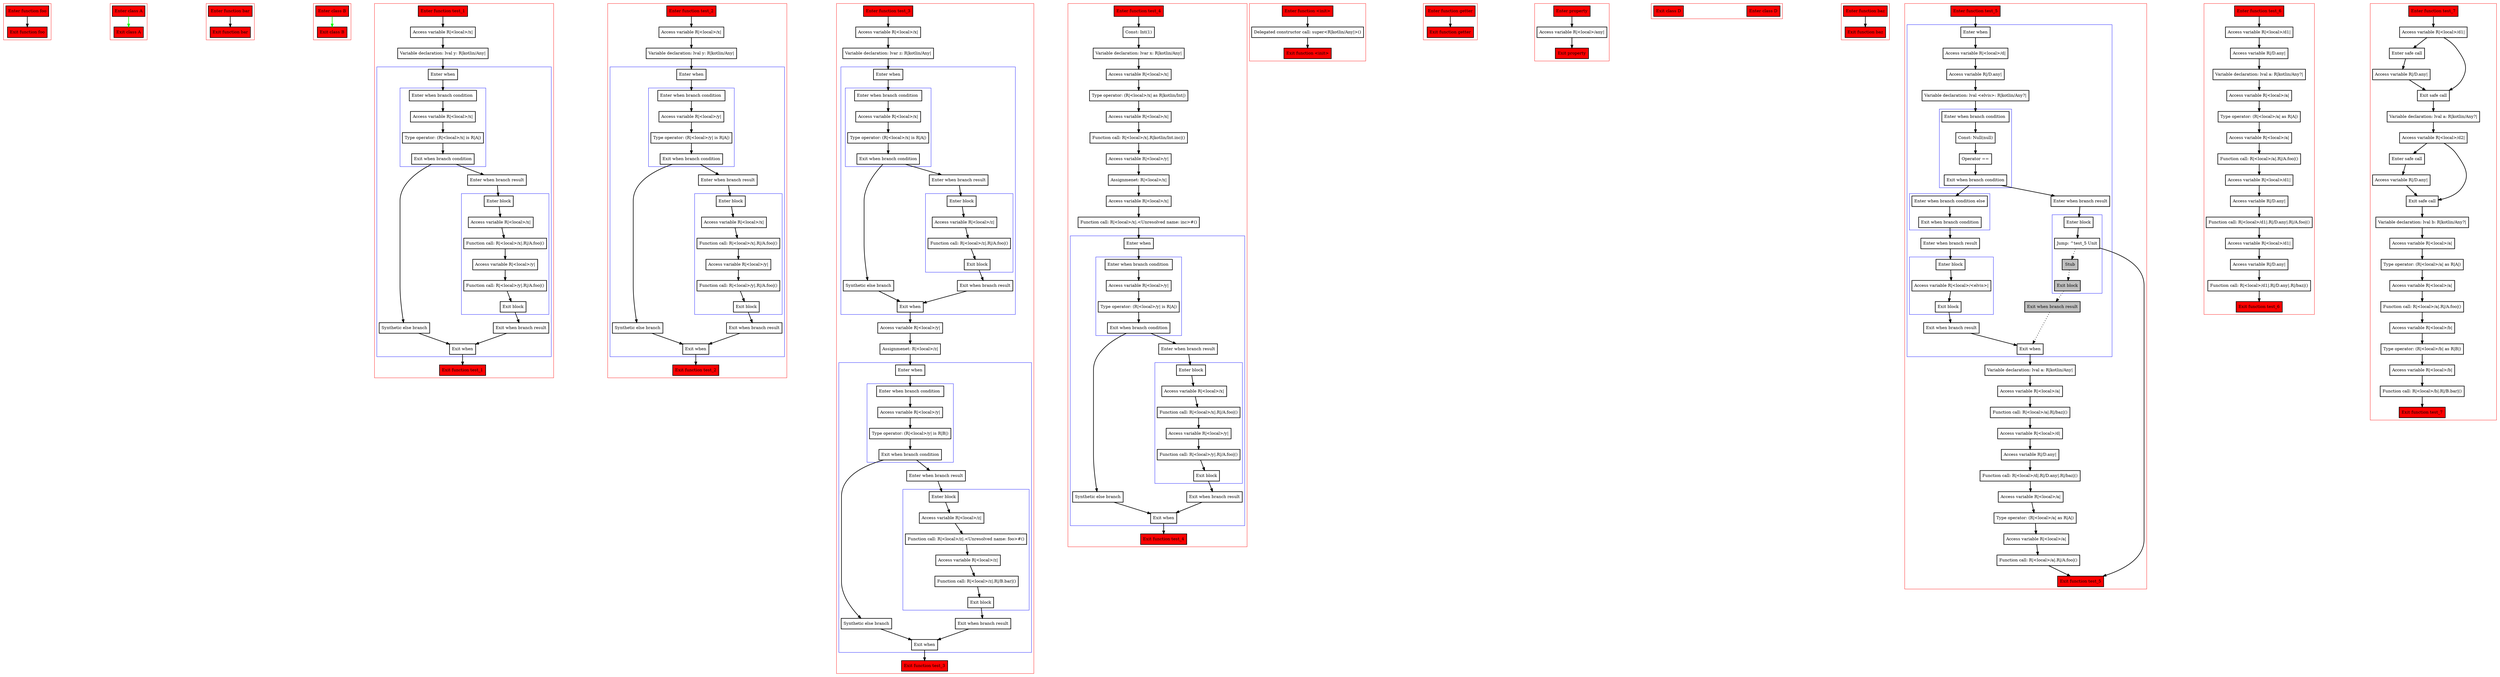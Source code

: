 digraph boundSmartcasts_kt {
    graph [nodesep=3]
    node [shape=box penwidth=2]
    edge [penwidth=2]

    subgraph cluster_0 {
        color=red
        0 [label="Enter function foo" style="filled" fillcolor=red];
        1 [label="Exit function foo" style="filled" fillcolor=red];
    }

    0 -> {1};

    subgraph cluster_1 {
        color=red
        2 [label="Enter class A" style="filled" fillcolor=red];
        3 [label="Exit class A" style="filled" fillcolor=red];
    }

    2 -> {3} [color=green];

    subgraph cluster_2 {
        color=red
        4 [label="Enter function bar" style="filled" fillcolor=red];
        5 [label="Exit function bar" style="filled" fillcolor=red];
    }

    4 -> {5};

    subgraph cluster_3 {
        color=red
        6 [label="Enter class B" style="filled" fillcolor=red];
        7 [label="Exit class B" style="filled" fillcolor=red];
    }

    6 -> {7} [color=green];

    subgraph cluster_4 {
        color=red
        8 [label="Enter function test_1" style="filled" fillcolor=red];
        9 [label="Access variable R|<local>/x|"];
        10 [label="Variable declaration: lval y: R|kotlin/Any|"];
        subgraph cluster_5 {
            color=blue
            11 [label="Enter when"];
            subgraph cluster_6 {
                color=blue
                12 [label="Enter when branch condition "];
                13 [label="Access variable R|<local>/x|"];
                14 [label="Type operator: (R|<local>/x| is R|A|)"];
                15 [label="Exit when branch condition"];
            }
            16 [label="Synthetic else branch"];
            17 [label="Enter when branch result"];
            subgraph cluster_7 {
                color=blue
                18 [label="Enter block"];
                19 [label="Access variable R|<local>/x|"];
                20 [label="Function call: R|<local>/x|.R|/A.foo|()"];
                21 [label="Access variable R|<local>/y|"];
                22 [label="Function call: R|<local>/y|.R|/A.foo|()"];
                23 [label="Exit block"];
            }
            24 [label="Exit when branch result"];
            25 [label="Exit when"];
        }
        26 [label="Exit function test_1" style="filled" fillcolor=red];
    }

    8 -> {9};
    9 -> {10};
    10 -> {11};
    11 -> {12};
    12 -> {13};
    13 -> {14};
    14 -> {15};
    15 -> {17 16};
    16 -> {25};
    17 -> {18};
    18 -> {19};
    19 -> {20};
    20 -> {21};
    21 -> {22};
    22 -> {23};
    23 -> {24};
    24 -> {25};
    25 -> {26};

    subgraph cluster_8 {
        color=red
        27 [label="Enter function test_2" style="filled" fillcolor=red];
        28 [label="Access variable R|<local>/x|"];
        29 [label="Variable declaration: lval y: R|kotlin/Any|"];
        subgraph cluster_9 {
            color=blue
            30 [label="Enter when"];
            subgraph cluster_10 {
                color=blue
                31 [label="Enter when branch condition "];
                32 [label="Access variable R|<local>/y|"];
                33 [label="Type operator: (R|<local>/y| is R|A|)"];
                34 [label="Exit when branch condition"];
            }
            35 [label="Synthetic else branch"];
            36 [label="Enter when branch result"];
            subgraph cluster_11 {
                color=blue
                37 [label="Enter block"];
                38 [label="Access variable R|<local>/x|"];
                39 [label="Function call: R|<local>/x|.R|/A.foo|()"];
                40 [label="Access variable R|<local>/y|"];
                41 [label="Function call: R|<local>/y|.R|/A.foo|()"];
                42 [label="Exit block"];
            }
            43 [label="Exit when branch result"];
            44 [label="Exit when"];
        }
        45 [label="Exit function test_2" style="filled" fillcolor=red];
    }

    27 -> {28};
    28 -> {29};
    29 -> {30};
    30 -> {31};
    31 -> {32};
    32 -> {33};
    33 -> {34};
    34 -> {36 35};
    35 -> {44};
    36 -> {37};
    37 -> {38};
    38 -> {39};
    39 -> {40};
    40 -> {41};
    41 -> {42};
    42 -> {43};
    43 -> {44};
    44 -> {45};

    subgraph cluster_12 {
        color=red
        46 [label="Enter function test_3" style="filled" fillcolor=red];
        47 [label="Access variable R|<local>/x|"];
        48 [label="Variable declaration: lvar z: R|kotlin/Any|"];
        subgraph cluster_13 {
            color=blue
            49 [label="Enter when"];
            subgraph cluster_14 {
                color=blue
                50 [label="Enter when branch condition "];
                51 [label="Access variable R|<local>/x|"];
                52 [label="Type operator: (R|<local>/x| is R|A|)"];
                53 [label="Exit when branch condition"];
            }
            54 [label="Synthetic else branch"];
            55 [label="Enter when branch result"];
            subgraph cluster_15 {
                color=blue
                56 [label="Enter block"];
                57 [label="Access variable R|<local>/z|"];
                58 [label="Function call: R|<local>/z|.R|/A.foo|()"];
                59 [label="Exit block"];
            }
            60 [label="Exit when branch result"];
            61 [label="Exit when"];
        }
        62 [label="Access variable R|<local>/y|"];
        63 [label="Assignmenet: R|<local>/z|"];
        subgraph cluster_16 {
            color=blue
            64 [label="Enter when"];
            subgraph cluster_17 {
                color=blue
                65 [label="Enter when branch condition "];
                66 [label="Access variable R|<local>/y|"];
                67 [label="Type operator: (R|<local>/y| is R|B|)"];
                68 [label="Exit when branch condition"];
            }
            69 [label="Synthetic else branch"];
            70 [label="Enter when branch result"];
            subgraph cluster_18 {
                color=blue
                71 [label="Enter block"];
                72 [label="Access variable R|<local>/z|"];
                73 [label="Function call: R|<local>/z|.<Unresolved name: foo>#()"];
                74 [label="Access variable R|<local>/z|"];
                75 [label="Function call: R|<local>/z|.R|/B.bar|()"];
                76 [label="Exit block"];
            }
            77 [label="Exit when branch result"];
            78 [label="Exit when"];
        }
        79 [label="Exit function test_3" style="filled" fillcolor=red];
    }

    46 -> {47};
    47 -> {48};
    48 -> {49};
    49 -> {50};
    50 -> {51};
    51 -> {52};
    52 -> {53};
    53 -> {55 54};
    54 -> {61};
    55 -> {56};
    56 -> {57};
    57 -> {58};
    58 -> {59};
    59 -> {60};
    60 -> {61};
    61 -> {62};
    62 -> {63};
    63 -> {64};
    64 -> {65};
    65 -> {66};
    66 -> {67};
    67 -> {68};
    68 -> {70 69};
    69 -> {78};
    70 -> {71};
    71 -> {72};
    72 -> {73};
    73 -> {74};
    74 -> {75};
    75 -> {76};
    76 -> {77};
    77 -> {78};
    78 -> {79};

    subgraph cluster_19 {
        color=red
        80 [label="Enter function test_4" style="filled" fillcolor=red];
        81 [label="Const: Int(1)"];
        82 [label="Variable declaration: lvar x: R|kotlin/Any|"];
        83 [label="Access variable R|<local>/x|"];
        84 [label="Type operator: (R|<local>/x| as R|kotlin/Int|)"];
        85 [label="Access variable R|<local>/x|"];
        86 [label="Function call: R|<local>/x|.R|kotlin/Int.inc|()"];
        87 [label="Access variable R|<local>/y|"];
        88 [label="Assignmenet: R|<local>/x|"];
        89 [label="Access variable R|<local>/x|"];
        90 [label="Function call: R|<local>/x|.<Unresolved name: inc>#()"];
        subgraph cluster_20 {
            color=blue
            91 [label="Enter when"];
            subgraph cluster_21 {
                color=blue
                92 [label="Enter when branch condition "];
                93 [label="Access variable R|<local>/y|"];
                94 [label="Type operator: (R|<local>/y| is R|A|)"];
                95 [label="Exit when branch condition"];
            }
            96 [label="Synthetic else branch"];
            97 [label="Enter when branch result"];
            subgraph cluster_22 {
                color=blue
                98 [label="Enter block"];
                99 [label="Access variable R|<local>/x|"];
                100 [label="Function call: R|<local>/x|.R|/A.foo|()"];
                101 [label="Access variable R|<local>/y|"];
                102 [label="Function call: R|<local>/y|.R|/A.foo|()"];
                103 [label="Exit block"];
            }
            104 [label="Exit when branch result"];
            105 [label="Exit when"];
        }
        106 [label="Exit function test_4" style="filled" fillcolor=red];
    }

    80 -> {81};
    81 -> {82};
    82 -> {83};
    83 -> {84};
    84 -> {85};
    85 -> {86};
    86 -> {87};
    87 -> {88};
    88 -> {89};
    89 -> {90};
    90 -> {91};
    91 -> {92};
    92 -> {93};
    93 -> {94};
    94 -> {95};
    95 -> {97 96};
    96 -> {105};
    97 -> {98};
    98 -> {99};
    99 -> {100};
    100 -> {101};
    101 -> {102};
    102 -> {103};
    103 -> {104};
    104 -> {105};
    105 -> {106};

    subgraph cluster_23 {
        color=red
        107 [label="Enter function <init>" style="filled" fillcolor=red];
        108 [label="Delegated constructor call: super<R|kotlin/Any|>()"];
        109 [label="Exit function <init>" style="filled" fillcolor=red];
    }

    107 -> {108};
    108 -> {109};

    subgraph cluster_24 {
        color=red
        110 [label="Enter function getter" style="filled" fillcolor=red];
        111 [label="Exit function getter" style="filled" fillcolor=red];
    }

    110 -> {111};

    subgraph cluster_25 {
        color=red
        112 [label="Enter property" style="filled" fillcolor=red];
        113 [label="Access variable R|<local>/any|"];
        114 [label="Exit property" style="filled" fillcolor=red];
    }

    112 -> {113};
    113 -> {114};

    subgraph cluster_26 {
        color=red
        115 [label="Enter class D" style="filled" fillcolor=red];
        116 [label="Exit class D" style="filled" fillcolor=red];
    }


    subgraph cluster_27 {
        color=red
        117 [label="Enter function baz" style="filled" fillcolor=red];
        118 [label="Exit function baz" style="filled" fillcolor=red];
    }

    117 -> {118};

    subgraph cluster_28 {
        color=red
        119 [label="Enter function test_5" style="filled" fillcolor=red];
        subgraph cluster_29 {
            color=blue
            120 [label="Enter when"];
            121 [label="Access variable R|<local>/d|"];
            122 [label="Access variable R|/D.any|"];
            123 [label="Variable declaration: lval <elvis>: R|kotlin/Any?|"];
            subgraph cluster_30 {
                color=blue
                124 [label="Enter when branch condition "];
                125 [label="Const: Null(null)"];
                126 [label="Operator =="];
                127 [label="Exit when branch condition"];
            }
            subgraph cluster_31 {
                color=blue
                128 [label="Enter when branch condition else"];
                129 [label="Exit when branch condition"];
            }
            130 [label="Enter when branch result"];
            subgraph cluster_32 {
                color=blue
                131 [label="Enter block"];
                132 [label="Access variable R|<local>/<elvis>|"];
                133 [label="Exit block"];
            }
            134 [label="Exit when branch result"];
            135 [label="Enter when branch result"];
            subgraph cluster_33 {
                color=blue
                136 [label="Enter block"];
                137 [label="Jump: ^test_5 Unit"];
                138 [label="Stub" style="filled" fillcolor=gray];
                139 [label="Exit block" style="filled" fillcolor=gray];
            }
            140 [label="Exit when branch result" style="filled" fillcolor=gray];
            141 [label="Exit when"];
        }
        142 [label="Variable declaration: lval a: R|kotlin/Any|"];
        143 [label="Access variable R|<local>/a|"];
        144 [label="Function call: R|<local>/a|.R|/baz|()"];
        145 [label="Access variable R|<local>/d|"];
        146 [label="Access variable R|/D.any|"];
        147 [label="Function call: R|<local>/d|.R|/D.any|.R|/baz|()"];
        148 [label="Access variable R|<local>/a|"];
        149 [label="Type operator: (R|<local>/a| as R|A|)"];
        150 [label="Access variable R|<local>/a|"];
        151 [label="Function call: R|<local>/a|.R|/A.foo|()"];
        152 [label="Exit function test_5" style="filled" fillcolor=red];
    }

    119 -> {120};
    120 -> {121};
    121 -> {122};
    122 -> {123};
    123 -> {124};
    124 -> {125};
    125 -> {126};
    126 -> {127};
    127 -> {135 128};
    128 -> {129};
    129 -> {130};
    130 -> {131};
    131 -> {132};
    132 -> {133};
    133 -> {134};
    134 -> {141};
    135 -> {136};
    136 -> {137};
    137 -> {152};
    137 -> {138} [style=dotted];
    138 -> {139} [style=dotted];
    139 -> {140} [style=dotted];
    140 -> {141} [style=dotted];
    141 -> {142};
    142 -> {143};
    143 -> {144};
    144 -> {145};
    145 -> {146};
    146 -> {147};
    147 -> {148};
    148 -> {149};
    149 -> {150};
    150 -> {151};
    151 -> {152};

    subgraph cluster_34 {
        color=red
        153 [label="Enter function test_6" style="filled" fillcolor=red];
        154 [label="Access variable R|<local>/d1|"];
        155 [label="Access variable R|/D.any|"];
        156 [label="Variable declaration: lval a: R|kotlin/Any?|"];
        157 [label="Access variable R|<local>/a|"];
        158 [label="Type operator: (R|<local>/a| as R|A|)"];
        159 [label="Access variable R|<local>/a|"];
        160 [label="Function call: R|<local>/a|.R|/A.foo|()"];
        161 [label="Access variable R|<local>/d1|"];
        162 [label="Access variable R|/D.any|"];
        163 [label="Function call: R|<local>/d1|.R|/D.any|.R|/A.foo|()"];
        164 [label="Access variable R|<local>/d1|"];
        165 [label="Access variable R|/D.any|"];
        166 [label="Function call: R|<local>/d1|.R|/D.any|.R|/baz|()"];
        167 [label="Exit function test_6" style="filled" fillcolor=red];
    }

    153 -> {154};
    154 -> {155};
    155 -> {156};
    156 -> {157};
    157 -> {158};
    158 -> {159};
    159 -> {160};
    160 -> {161};
    161 -> {162};
    162 -> {163};
    163 -> {164};
    164 -> {165};
    165 -> {166};
    166 -> {167};

    subgraph cluster_35 {
        color=red
        168 [label="Enter function test_7" style="filled" fillcolor=red];
        169 [label="Access variable R|<local>/d1|"];
        170 [label="Enter safe call"];
        171 [label="Access variable R|/D.any|"];
        172 [label="Exit safe call"];
        173 [label="Variable declaration: lval a: R|kotlin/Any?|"];
        174 [label="Access variable R|<local>/d2|"];
        175 [label="Enter safe call"];
        176 [label="Access variable R|/D.any|"];
        177 [label="Exit safe call"];
        178 [label="Variable declaration: lval b: R|kotlin/Any?|"];
        179 [label="Access variable R|<local>/a|"];
        180 [label="Type operator: (R|<local>/a| as R|A|)"];
        181 [label="Access variable R|<local>/a|"];
        182 [label="Function call: R|<local>/a|.R|/A.foo|()"];
        183 [label="Access variable R|<local>/b|"];
        184 [label="Type operator: (R|<local>/b| as R|B|)"];
        185 [label="Access variable R|<local>/b|"];
        186 [label="Function call: R|<local>/b|.R|/B.bar|()"];
        187 [label="Exit function test_7" style="filled" fillcolor=red];
    }

    168 -> {169};
    169 -> {170 172};
    170 -> {171};
    171 -> {172};
    172 -> {173};
    173 -> {174};
    174 -> {175 177};
    175 -> {176};
    176 -> {177};
    177 -> {178};
    178 -> {179};
    179 -> {180};
    180 -> {181};
    181 -> {182};
    182 -> {183};
    183 -> {184};
    184 -> {185};
    185 -> {186};
    186 -> {187};

}
